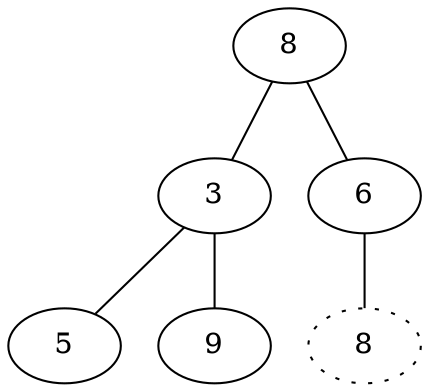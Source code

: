 graph "Remove Min Step 1"
{
	graph [ dpi = 300 ]; 
	n00 [label="8"];
	n01 [label="3"];
	n02 [label="6"];
	n03 [label="5"];
	n04 [label="9"];
	n05 [label="8"][style="dotted"];

	n00 -- n01;
	n00 -- n02;
	n01 -- n03;
	n01 -- n04;
	n02 -- n05;
}